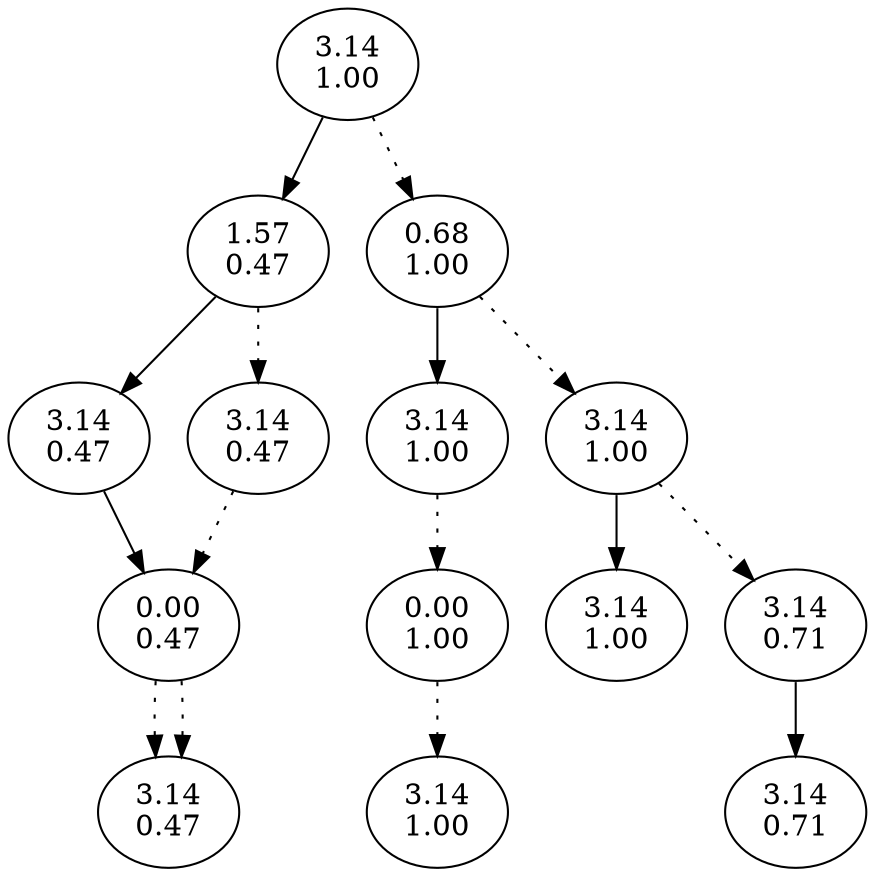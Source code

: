digraph {
	"0_0_1.00" [label="3.14
1.00"]
	"1_0_0.47" [label="1.57
0.47"]
	"0_0_1.00" -> "1_0_0.47"
	"2_0_0.47" [label="3.14
0.47"]
	"1_0_0.47" -> "2_0_0.47"
	"3_0_0.47" [label="0.00
0.47"]
	"2_0_0.47" -> "3_0_0.47"
	"4_1_0.47" [label="3.14
0.47"]
	"3_0_0.47" -> "4_1_0.47" [style=dotted]
	"2_1_0.47" [label="3.14
0.47"]
	"1_0_0.47" -> "2_1_0.47" [style=dotted]
	"3_0_0.47" [label="0.00
0.47"]
	"2_1_0.47" -> "3_0_0.47" [style=dotted]
	"4_1_0.47" [label="3.14
0.47"]
	"3_0_0.47" -> "4_1_0.47" [style=dotted]
	"1_1_1.00" [label="0.68
1.00"]
	"0_0_1.00" -> "1_1_1.00" [style=dotted]
	"2_1_1.00" [label="3.14
1.00"]
	"1_1_1.00" -> "2_1_1.00"
	"3_0_1.00" [label="0.00
1.00"]
	"2_1_1.00" -> "3_0_1.00" [style=dotted]
	"4_1_1.00" [label="3.14
1.00"]
	"3_0_1.00" -> "4_1_1.00" [style=dotted]
	"2_3_1.00" [label="3.14
1.00"]
	"1_1_1.00" -> "2_3_1.00" [style=dotted]
	"4_12_1.00" [label="3.14
1.00"]
	"2_3_1.00" -> "4_12_1.00"
	"3_7_0.71" [label="3.14
0.71"]
	"2_3_1.00" -> "3_7_0.71" [style=dotted]
	"4_12_0.71" [label="3.14
0.71"]
	"3_7_0.71" -> "4_12_0.71"
}
